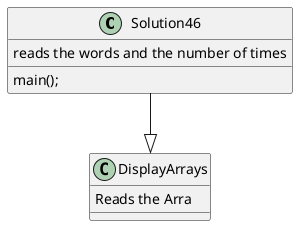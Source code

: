 @startuml
'https://plantuml.com/class-diagram

class Solution46{
reads the words and the number of times
main();

}

class DisplayArrays{
    Reads the Arra

}

Solution46 --|> DisplayArrays
@enduml